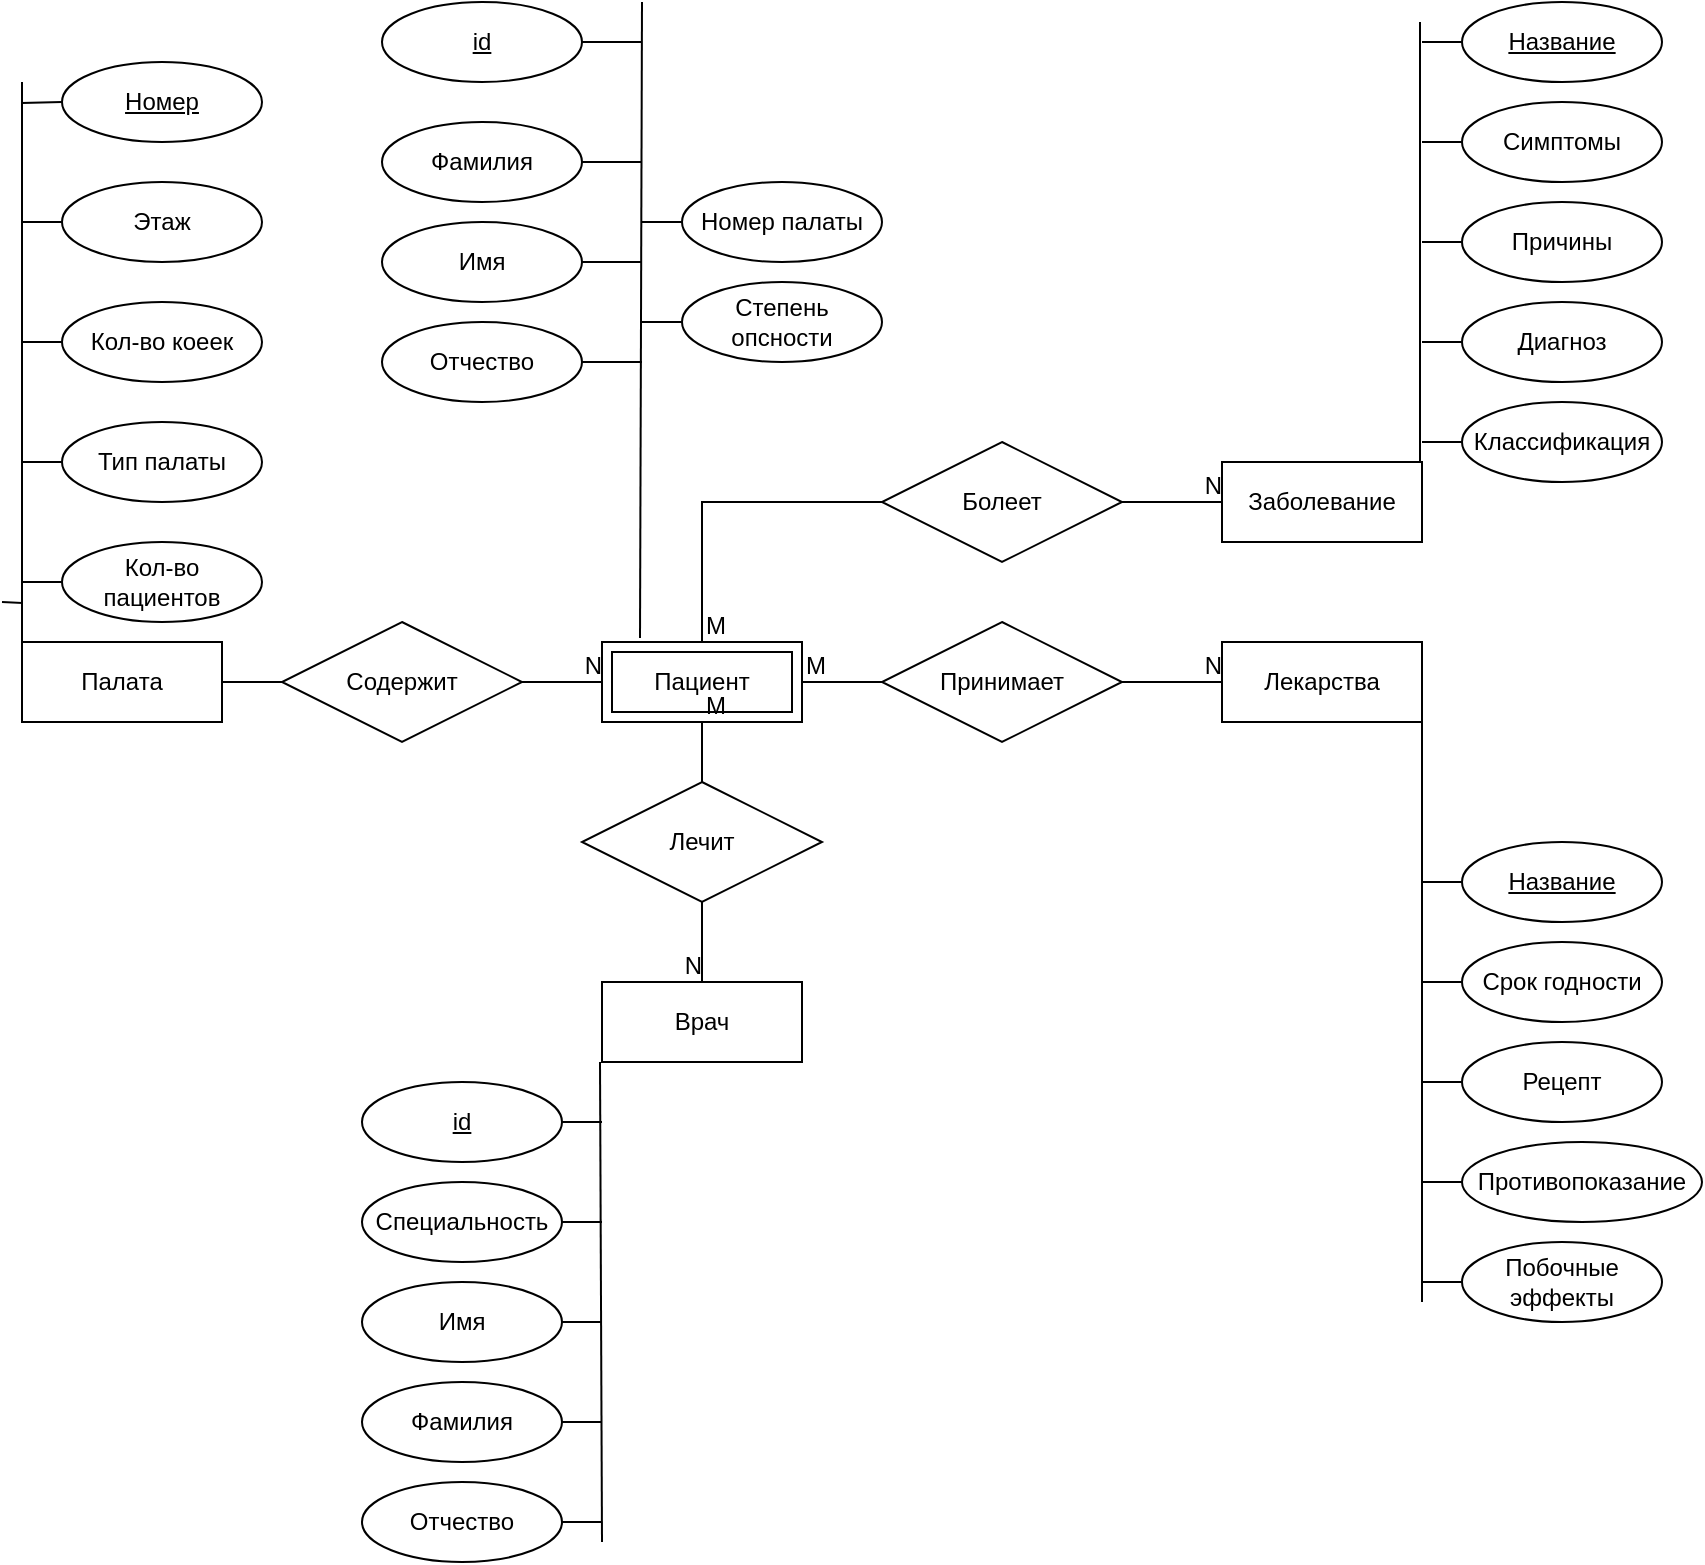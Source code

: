 <mxfile version="20.3.0" type="device"><diagram id="vlpkgMdEMgH9VOX5dHiI" name="Page-1"><mxGraphModel dx="1583" dy="1909" grid="1" gridSize="10" guides="1" tooltips="1" connect="1" arrows="1" fold="1" page="1" pageScale="1" pageWidth="850" pageHeight="1100" math="0" shadow="0"><root><mxCell id="0"/><mxCell id="1" parent="0"/><mxCell id="gPhhukDK_Y_oDujhNIIJ-1" value="Пациент" style="shape=ext;margin=3;double=1;whiteSpace=wrap;html=1;align=center;" vertex="1" parent="1"><mxGeometry x="330" y="260" width="100" height="40" as="geometry"/></mxCell><mxCell id="gPhhukDK_Y_oDujhNIIJ-2" value="Палата" style="whiteSpace=wrap;html=1;align=center;" vertex="1" parent="1"><mxGeometry x="40" y="260" width="100" height="40" as="geometry"/></mxCell><mxCell id="gPhhukDK_Y_oDujhNIIJ-3" value="Врач" style="whiteSpace=wrap;html=1;align=center;" vertex="1" parent="1"><mxGeometry x="330" y="430" width="100" height="40" as="geometry"/></mxCell><mxCell id="gPhhukDK_Y_oDujhNIIJ-4" value="Заболевание" style="whiteSpace=wrap;html=1;align=center;" vertex="1" parent="1"><mxGeometry x="640" y="170" width="100" height="40" as="geometry"/></mxCell><mxCell id="gPhhukDK_Y_oDujhNIIJ-5" value="Лекарства" style="whiteSpace=wrap;html=1;align=center;" vertex="1" parent="1"><mxGeometry x="640" y="260" width="100" height="40" as="geometry"/></mxCell><mxCell id="gPhhukDK_Y_oDujhNIIJ-9" value="" style="endArrow=none;html=1;rounded=0;entryX=0.5;entryY=0;entryDx=0;entryDy=0;exitX=0.5;exitY=1;exitDx=0;exitDy=0;" edge="1" parent="1" source="gPhhukDK_Y_oDujhNIIJ-1" target="gPhhukDK_Y_oDujhNIIJ-3"><mxGeometry relative="1" as="geometry"><mxPoint x="340" y="290" as="sourcePoint"/><mxPoint x="500" y="290" as="targetPoint"/></mxGeometry></mxCell><mxCell id="gPhhukDK_Y_oDujhNIIJ-10" value="M" style="resizable=0;html=1;align=left;verticalAlign=bottom;" connectable="0" vertex="1" parent="gPhhukDK_Y_oDujhNIIJ-9"><mxGeometry x="-1" relative="1" as="geometry"/></mxCell><mxCell id="gPhhukDK_Y_oDujhNIIJ-11" value="N" style="resizable=0;html=1;align=right;verticalAlign=bottom;" connectable="0" vertex="1" parent="gPhhukDK_Y_oDujhNIIJ-9"><mxGeometry x="1" relative="1" as="geometry"/></mxCell><mxCell id="gPhhukDK_Y_oDujhNIIJ-12" value="Лечит" style="shape=rhombus;perimeter=rhombusPerimeter;whiteSpace=wrap;html=1;align=center;" vertex="1" parent="1"><mxGeometry x="320" y="330" width="120" height="60" as="geometry"/></mxCell><mxCell id="gPhhukDK_Y_oDujhNIIJ-13" value="" style="endArrow=none;html=1;rounded=0;exitX=1;exitY=0.5;exitDx=0;exitDy=0;entryX=0;entryY=0.5;entryDx=0;entryDy=0;startArrow=none;" edge="1" parent="1" source="gPhhukDK_Y_oDujhNIIJ-15" target="gPhhukDK_Y_oDujhNIIJ-1"><mxGeometry relative="1" as="geometry"><mxPoint x="340" y="290" as="sourcePoint"/><mxPoint x="500" y="290" as="targetPoint"/></mxGeometry></mxCell><mxCell id="gPhhukDK_Y_oDujhNIIJ-14" value="N" style="resizable=0;html=1;align=right;verticalAlign=bottom;" connectable="0" vertex="1" parent="gPhhukDK_Y_oDujhNIIJ-13"><mxGeometry x="1" relative="1" as="geometry"/></mxCell><mxCell id="gPhhukDK_Y_oDujhNIIJ-15" value="Содержит" style="shape=rhombus;perimeter=rhombusPerimeter;whiteSpace=wrap;html=1;align=center;" vertex="1" parent="1"><mxGeometry x="170" y="250" width="120" height="60" as="geometry"/></mxCell><mxCell id="gPhhukDK_Y_oDujhNIIJ-16" value="" style="endArrow=none;html=1;rounded=0;exitX=1;exitY=0.5;exitDx=0;exitDy=0;entryX=0;entryY=0.5;entryDx=0;entryDy=0;" edge="1" parent="1" source="gPhhukDK_Y_oDujhNIIJ-2" target="gPhhukDK_Y_oDujhNIIJ-15"><mxGeometry relative="1" as="geometry"><mxPoint x="140" y="280" as="sourcePoint"/><mxPoint x="330" y="280" as="targetPoint"/></mxGeometry></mxCell><mxCell id="gPhhukDK_Y_oDujhNIIJ-18" value="" style="endArrow=none;html=1;rounded=0;entryX=0;entryY=0.5;entryDx=0;entryDy=0;exitX=0.5;exitY=0;exitDx=0;exitDy=0;" edge="1" parent="1" source="gPhhukDK_Y_oDujhNIIJ-1" target="gPhhukDK_Y_oDujhNIIJ-4"><mxGeometry relative="1" as="geometry"><mxPoint x="340" y="290" as="sourcePoint"/><mxPoint x="500" y="290" as="targetPoint"/><Array as="points"><mxPoint x="380" y="190"/></Array></mxGeometry></mxCell><mxCell id="gPhhukDK_Y_oDujhNIIJ-19" value="M" style="resizable=0;html=1;align=left;verticalAlign=bottom;" connectable="0" vertex="1" parent="gPhhukDK_Y_oDujhNIIJ-18"><mxGeometry x="-1" relative="1" as="geometry"/></mxCell><mxCell id="gPhhukDK_Y_oDujhNIIJ-20" value="N" style="resizable=0;html=1;align=right;verticalAlign=bottom;" connectable="0" vertex="1" parent="gPhhukDK_Y_oDujhNIIJ-18"><mxGeometry x="1" relative="1" as="geometry"/></mxCell><mxCell id="gPhhukDK_Y_oDujhNIIJ-21" value="" style="endArrow=none;html=1;rounded=0;entryX=0;entryY=0.5;entryDx=0;entryDy=0;exitX=1;exitY=0.5;exitDx=0;exitDy=0;startArrow=none;" edge="1" parent="1" source="gPhhukDK_Y_oDujhNIIJ-25" target="gPhhukDK_Y_oDujhNIIJ-5"><mxGeometry relative="1" as="geometry"><mxPoint x="340" y="290" as="sourcePoint"/><mxPoint x="500" y="290" as="targetPoint"/></mxGeometry></mxCell><mxCell id="gPhhukDK_Y_oDujhNIIJ-23" value="N" style="resizable=0;html=1;align=right;verticalAlign=bottom;" connectable="0" vertex="1" parent="gPhhukDK_Y_oDujhNIIJ-21"><mxGeometry x="1" relative="1" as="geometry"/></mxCell><mxCell id="gPhhukDK_Y_oDujhNIIJ-24" value="Болеет" style="shape=rhombus;perimeter=rhombusPerimeter;whiteSpace=wrap;html=1;align=center;" vertex="1" parent="1"><mxGeometry x="470" y="160" width="120" height="60" as="geometry"/></mxCell><mxCell id="gPhhukDK_Y_oDujhNIIJ-25" value="Принимает" style="shape=rhombus;perimeter=rhombusPerimeter;whiteSpace=wrap;html=1;align=center;" vertex="1" parent="1"><mxGeometry x="470" y="250" width="120" height="60" as="geometry"/></mxCell><mxCell id="gPhhukDK_Y_oDujhNIIJ-26" value="" style="endArrow=none;html=1;rounded=0;entryX=0;entryY=0.5;entryDx=0;entryDy=0;exitX=1;exitY=0.5;exitDx=0;exitDy=0;" edge="1" parent="1" source="gPhhukDK_Y_oDujhNIIJ-1" target="gPhhukDK_Y_oDujhNIIJ-25"><mxGeometry relative="1" as="geometry"><mxPoint x="430" y="280" as="sourcePoint"/><mxPoint x="640" y="280" as="targetPoint"/></mxGeometry></mxCell><mxCell id="gPhhukDK_Y_oDujhNIIJ-27" value="M" style="resizable=0;html=1;align=left;verticalAlign=bottom;" connectable="0" vertex="1" parent="gPhhukDK_Y_oDujhNIIJ-26"><mxGeometry x="-1" relative="1" as="geometry"/></mxCell><mxCell id="gPhhukDK_Y_oDujhNIIJ-29" value="" style="endArrow=none;html=1;rounded=0;entryX=0.19;entryY=-0.05;entryDx=0;entryDy=0;entryPerimeter=0;" edge="1" parent="1" target="gPhhukDK_Y_oDujhNIIJ-1"><mxGeometry relative="1" as="geometry"><mxPoint x="350" y="-60" as="sourcePoint"/><mxPoint x="320" y="200" as="targetPoint"/></mxGeometry></mxCell><mxCell id="gPhhukDK_Y_oDujhNIIJ-30" value="" style="endArrow=none;html=1;rounded=0;entryX=0.25;entryY=0;entryDx=0;entryDy=0;" edge="1" parent="1"><mxGeometry relative="1" as="geometry"><mxPoint x="40" y="-20" as="sourcePoint"/><mxPoint x="40" y="260" as="targetPoint"/></mxGeometry></mxCell><mxCell id="gPhhukDK_Y_oDujhNIIJ-31" value="" style="endArrow=none;html=1;rounded=0;" edge="1" parent="1"><mxGeometry relative="1" as="geometry"><mxPoint x="329" y="470" as="sourcePoint"/><mxPoint x="330" y="710" as="targetPoint"/></mxGeometry></mxCell><mxCell id="gPhhukDK_Y_oDujhNIIJ-32" value="" style="endArrow=none;html=1;rounded=0;entryX=0.25;entryY=0;entryDx=0;entryDy=0;" edge="1" parent="1"><mxGeometry relative="1" as="geometry"><mxPoint x="739" y="-50" as="sourcePoint"/><mxPoint x="739" y="170" as="targetPoint"/></mxGeometry></mxCell><mxCell id="gPhhukDK_Y_oDujhNIIJ-33" value="" style="endArrow=none;html=1;rounded=0;" edge="1" parent="1"><mxGeometry relative="1" as="geometry"><mxPoint x="740" y="300" as="sourcePoint"/><mxPoint x="740" y="590" as="targetPoint"/></mxGeometry></mxCell><mxCell id="gPhhukDK_Y_oDujhNIIJ-43" style="edgeStyle=orthogonalEdgeStyle;rounded=0;orthogonalLoop=1;jettySize=auto;html=1;exitX=0;exitY=0.5;exitDx=0;exitDy=0;endArrow=none;endFill=0;" edge="1" parent="1"><mxGeometry relative="1" as="geometry"><mxPoint x="40" y="50" as="targetPoint"/><mxPoint x="60" y="-10" as="sourcePoint"/></mxGeometry></mxCell><mxCell id="gPhhukDK_Y_oDujhNIIJ-44" style="edgeStyle=orthogonalEdgeStyle;rounded=0;orthogonalLoop=1;jettySize=auto;html=1;exitX=0;exitY=0.5;exitDx=0;exitDy=0;endArrow=none;endFill=0;" edge="1" parent="1" source="gPhhukDK_Y_oDujhNIIJ-38"><mxGeometry relative="1" as="geometry"><mxPoint x="40" y="110" as="targetPoint"/></mxGeometry></mxCell><mxCell id="gPhhukDK_Y_oDujhNIIJ-38" value="Этаж" style="ellipse;whiteSpace=wrap;html=1;align=center;" vertex="1" parent="1"><mxGeometry x="60" y="30" width="100" height="40" as="geometry"/></mxCell><mxCell id="gPhhukDK_Y_oDujhNIIJ-45" style="edgeStyle=orthogonalEdgeStyle;rounded=0;orthogonalLoop=1;jettySize=auto;html=1;endArrow=none;endFill=0;" edge="1" parent="1" source="gPhhukDK_Y_oDujhNIIJ-39"><mxGeometry relative="1" as="geometry"><mxPoint x="40" y="170" as="targetPoint"/></mxGeometry></mxCell><mxCell id="gPhhukDK_Y_oDujhNIIJ-39" value="Кол-во коеек" style="ellipse;whiteSpace=wrap;html=1;align=center;" vertex="1" parent="1"><mxGeometry x="60" y="90" width="100" height="40" as="geometry"/></mxCell><mxCell id="gPhhukDK_Y_oDujhNIIJ-46" style="edgeStyle=orthogonalEdgeStyle;rounded=0;orthogonalLoop=1;jettySize=auto;html=1;endArrow=none;endFill=0;" edge="1" parent="1" source="gPhhukDK_Y_oDujhNIIJ-40"><mxGeometry relative="1" as="geometry"><mxPoint x="30" y="240" as="targetPoint"/></mxGeometry></mxCell><mxCell id="gPhhukDK_Y_oDujhNIIJ-40" value="Кол-во пациентов" style="ellipse;whiteSpace=wrap;html=1;align=center;" vertex="1" parent="1"><mxGeometry x="60" y="210" width="100" height="40" as="geometry"/></mxCell><mxCell id="gPhhukDK_Y_oDujhNIIJ-55" style="edgeStyle=orthogonalEdgeStyle;rounded=0;orthogonalLoop=1;jettySize=auto;html=1;endArrow=none;endFill=0;" edge="1" parent="1" source="gPhhukDK_Y_oDujhNIIJ-47"><mxGeometry relative="1" as="geometry"><mxPoint x="350" y="-40" as="targetPoint"/></mxGeometry></mxCell><mxCell id="gPhhukDK_Y_oDujhNIIJ-47" value="id" style="ellipse;whiteSpace=wrap;html=1;align=center;fontStyle=4;" vertex="1" parent="1"><mxGeometry x="220" y="-60" width="100" height="40" as="geometry"/></mxCell><mxCell id="gPhhukDK_Y_oDujhNIIJ-56" style="edgeStyle=orthogonalEdgeStyle;rounded=0;orthogonalLoop=1;jettySize=auto;html=1;endArrow=none;endFill=0;" edge="1" parent="1" source="gPhhukDK_Y_oDujhNIIJ-48"><mxGeometry relative="1" as="geometry"><mxPoint x="350" y="20" as="targetPoint"/></mxGeometry></mxCell><mxCell id="gPhhukDK_Y_oDujhNIIJ-48" value="Фамилия" style="ellipse;whiteSpace=wrap;html=1;align=center;" vertex="1" parent="1"><mxGeometry x="220" width="100" height="40" as="geometry"/></mxCell><mxCell id="gPhhukDK_Y_oDujhNIIJ-57" style="edgeStyle=orthogonalEdgeStyle;rounded=0;orthogonalLoop=1;jettySize=auto;html=1;endArrow=none;endFill=0;" edge="1" parent="1" source="gPhhukDK_Y_oDujhNIIJ-49"><mxGeometry relative="1" as="geometry"><mxPoint x="350" y="70" as="targetPoint"/></mxGeometry></mxCell><mxCell id="gPhhukDK_Y_oDujhNIIJ-49" value="Имя" style="ellipse;whiteSpace=wrap;html=1;align=center;" vertex="1" parent="1"><mxGeometry x="220" y="50" width="100" height="40" as="geometry"/></mxCell><mxCell id="gPhhukDK_Y_oDujhNIIJ-58" style="edgeStyle=orthogonalEdgeStyle;rounded=0;orthogonalLoop=1;jettySize=auto;html=1;endArrow=none;endFill=0;" edge="1" parent="1" source="gPhhukDK_Y_oDujhNIIJ-50"><mxGeometry relative="1" as="geometry"><mxPoint x="350" y="120" as="targetPoint"/></mxGeometry></mxCell><mxCell id="gPhhukDK_Y_oDujhNIIJ-50" value="Отчество" style="ellipse;whiteSpace=wrap;html=1;align=center;" vertex="1" parent="1"><mxGeometry x="220" y="100" width="100" height="40" as="geometry"/></mxCell><mxCell id="gPhhukDK_Y_oDujhNIIJ-70" style="edgeStyle=orthogonalEdgeStyle;rounded=0;orthogonalLoop=1;jettySize=auto;html=1;endArrow=none;endFill=0;" edge="1" parent="1"><mxGeometry relative="1" as="geometry"><mxPoint x="740" y="-40" as="targetPoint"/><mxPoint x="760" y="-40" as="sourcePoint"/></mxGeometry></mxCell><mxCell id="gPhhukDK_Y_oDujhNIIJ-71" style="edgeStyle=orthogonalEdgeStyle;rounded=0;orthogonalLoop=1;jettySize=auto;html=1;endArrow=none;endFill=0;" edge="1" parent="1" source="gPhhukDK_Y_oDujhNIIJ-63"><mxGeometry relative="1" as="geometry"><mxPoint x="740" y="10" as="targetPoint"/></mxGeometry></mxCell><mxCell id="gPhhukDK_Y_oDujhNIIJ-63" value="Симптомы" style="ellipse;whiteSpace=wrap;html=1;align=center;" vertex="1" parent="1"><mxGeometry x="760" y="-10" width="100" height="40" as="geometry"/></mxCell><mxCell id="gPhhukDK_Y_oDujhNIIJ-72" style="edgeStyle=orthogonalEdgeStyle;rounded=0;orthogonalLoop=1;jettySize=auto;html=1;endArrow=none;endFill=0;" edge="1" parent="1" source="gPhhukDK_Y_oDujhNIIJ-64"><mxGeometry relative="1" as="geometry"><mxPoint x="740" y="60" as="targetPoint"/></mxGeometry></mxCell><mxCell id="gPhhukDK_Y_oDujhNIIJ-64" value="Причины" style="ellipse;whiteSpace=wrap;html=1;align=center;" vertex="1" parent="1"><mxGeometry x="760" y="40" width="100" height="40" as="geometry"/></mxCell><mxCell id="gPhhukDK_Y_oDujhNIIJ-73" style="edgeStyle=orthogonalEdgeStyle;rounded=0;orthogonalLoop=1;jettySize=auto;html=1;endArrow=none;endFill=0;" edge="1" parent="1" source="gPhhukDK_Y_oDujhNIIJ-65"><mxGeometry relative="1" as="geometry"><mxPoint x="740" y="110" as="targetPoint"/></mxGeometry></mxCell><mxCell id="gPhhukDK_Y_oDujhNIIJ-65" value="Диагноз" style="ellipse;whiteSpace=wrap;html=1;align=center;" vertex="1" parent="1"><mxGeometry x="760" y="90" width="100" height="40" as="geometry"/></mxCell><mxCell id="gPhhukDK_Y_oDujhNIIJ-74" style="edgeStyle=orthogonalEdgeStyle;rounded=0;orthogonalLoop=1;jettySize=auto;html=1;endArrow=none;endFill=0;" edge="1" parent="1" source="gPhhukDK_Y_oDujhNIIJ-68"><mxGeometry relative="1" as="geometry"><mxPoint x="740" y="160" as="targetPoint"/></mxGeometry></mxCell><mxCell id="gPhhukDK_Y_oDujhNIIJ-68" value="Классификация" style="ellipse;whiteSpace=wrap;html=1;align=center;" vertex="1" parent="1"><mxGeometry x="760" y="140" width="100" height="40" as="geometry"/></mxCell><mxCell id="gPhhukDK_Y_oDujhNIIJ-82" style="edgeStyle=orthogonalEdgeStyle;rounded=0;orthogonalLoop=1;jettySize=auto;html=1;endArrow=none;endFill=0;" edge="1" parent="1"><mxGeometry relative="1" as="geometry"><mxPoint x="740" y="380" as="targetPoint"/><mxPoint x="760" y="380" as="sourcePoint"/></mxGeometry></mxCell><mxCell id="gPhhukDK_Y_oDujhNIIJ-83" style="edgeStyle=orthogonalEdgeStyle;rounded=0;orthogonalLoop=1;jettySize=auto;html=1;endArrow=none;endFill=0;" edge="1" parent="1" source="gPhhukDK_Y_oDujhNIIJ-78"><mxGeometry relative="1" as="geometry"><mxPoint x="740" y="430" as="targetPoint"/></mxGeometry></mxCell><mxCell id="gPhhukDK_Y_oDujhNIIJ-78" value="Срок годности" style="ellipse;whiteSpace=wrap;html=1;align=center;" vertex="1" parent="1"><mxGeometry x="760" y="410" width="100" height="40" as="geometry"/></mxCell><mxCell id="gPhhukDK_Y_oDujhNIIJ-84" style="edgeStyle=orthogonalEdgeStyle;rounded=0;orthogonalLoop=1;jettySize=auto;html=1;endArrow=none;endFill=0;" edge="1" parent="1" source="gPhhukDK_Y_oDujhNIIJ-79"><mxGeometry relative="1" as="geometry"><mxPoint x="740" y="480" as="targetPoint"/></mxGeometry></mxCell><mxCell id="gPhhukDK_Y_oDujhNIIJ-79" value="Рецепт" style="ellipse;whiteSpace=wrap;html=1;align=center;" vertex="1" parent="1"><mxGeometry x="760" y="460" width="100" height="40" as="geometry"/></mxCell><mxCell id="gPhhukDK_Y_oDujhNIIJ-85" style="edgeStyle=orthogonalEdgeStyle;rounded=0;orthogonalLoop=1;jettySize=auto;html=1;endArrow=none;endFill=0;" edge="1" parent="1" source="gPhhukDK_Y_oDujhNIIJ-80"><mxGeometry relative="1" as="geometry"><mxPoint x="740" y="530" as="targetPoint"/></mxGeometry></mxCell><mxCell id="gPhhukDK_Y_oDujhNIIJ-80" value="Противопоказание" style="ellipse;whiteSpace=wrap;html=1;align=center;" vertex="1" parent="1"><mxGeometry x="760" y="510" width="120" height="40" as="geometry"/></mxCell><mxCell id="gPhhukDK_Y_oDujhNIIJ-86" style="edgeStyle=orthogonalEdgeStyle;rounded=0;orthogonalLoop=1;jettySize=auto;html=1;endArrow=none;endFill=0;" edge="1" parent="1" source="gPhhukDK_Y_oDujhNIIJ-81"><mxGeometry relative="1" as="geometry"><mxPoint x="740" y="580" as="targetPoint"/></mxGeometry></mxCell><mxCell id="gPhhukDK_Y_oDujhNIIJ-81" value="Побочные эффекты" style="ellipse;whiteSpace=wrap;html=1;align=center;" vertex="1" parent="1"><mxGeometry x="760" y="560" width="100" height="40" as="geometry"/></mxCell><mxCell id="gPhhukDK_Y_oDujhNIIJ-92" style="edgeStyle=orthogonalEdgeStyle;rounded=0;orthogonalLoop=1;jettySize=auto;html=1;endArrow=none;endFill=0;" edge="1" parent="1" source="gPhhukDK_Y_oDujhNIIJ-87"><mxGeometry relative="1" as="geometry"><mxPoint x="330" y="500" as="targetPoint"/></mxGeometry></mxCell><mxCell id="gPhhukDK_Y_oDujhNIIJ-87" value="id" style="ellipse;whiteSpace=wrap;html=1;align=center;fontStyle=4;" vertex="1" parent="1"><mxGeometry x="210" y="480" width="100" height="40" as="geometry"/></mxCell><mxCell id="gPhhukDK_Y_oDujhNIIJ-93" style="edgeStyle=orthogonalEdgeStyle;rounded=0;orthogonalLoop=1;jettySize=auto;html=1;endArrow=none;endFill=0;" edge="1" parent="1" source="gPhhukDK_Y_oDujhNIIJ-88"><mxGeometry relative="1" as="geometry"><mxPoint x="330" y="550" as="targetPoint"/></mxGeometry></mxCell><mxCell id="gPhhukDK_Y_oDujhNIIJ-88" value="Специальность" style="ellipse;whiteSpace=wrap;html=1;align=center;" vertex="1" parent="1"><mxGeometry x="210" y="530" width="100" height="40" as="geometry"/></mxCell><mxCell id="gPhhukDK_Y_oDujhNIIJ-94" style="edgeStyle=orthogonalEdgeStyle;rounded=0;orthogonalLoop=1;jettySize=auto;html=1;endArrow=none;endFill=0;" edge="1" parent="1" source="gPhhukDK_Y_oDujhNIIJ-89"><mxGeometry relative="1" as="geometry"><mxPoint x="330" y="600" as="targetPoint"/></mxGeometry></mxCell><mxCell id="gPhhukDK_Y_oDujhNIIJ-89" value="Имя" style="ellipse;whiteSpace=wrap;html=1;align=center;" vertex="1" parent="1"><mxGeometry x="210" y="580" width="100" height="40" as="geometry"/></mxCell><mxCell id="gPhhukDK_Y_oDujhNIIJ-95" style="edgeStyle=orthogonalEdgeStyle;rounded=0;orthogonalLoop=1;jettySize=auto;html=1;endArrow=none;endFill=0;" edge="1" parent="1" source="gPhhukDK_Y_oDujhNIIJ-90"><mxGeometry relative="1" as="geometry"><mxPoint x="330" y="650" as="targetPoint"/></mxGeometry></mxCell><mxCell id="gPhhukDK_Y_oDujhNIIJ-90" value="Фамилия" style="ellipse;whiteSpace=wrap;html=1;align=center;" vertex="1" parent="1"><mxGeometry x="210" y="630" width="100" height="40" as="geometry"/></mxCell><mxCell id="gPhhukDK_Y_oDujhNIIJ-96" style="edgeStyle=orthogonalEdgeStyle;rounded=0;orthogonalLoop=1;jettySize=auto;html=1;endArrow=none;endFill=0;" edge="1" parent="1" source="gPhhukDK_Y_oDujhNIIJ-91"><mxGeometry relative="1" as="geometry"><mxPoint x="330" y="700" as="targetPoint"/></mxGeometry></mxCell><mxCell id="gPhhukDK_Y_oDujhNIIJ-91" value="Отчество" style="ellipse;whiteSpace=wrap;html=1;align=center;" vertex="1" parent="1"><mxGeometry x="210" y="680" width="100" height="40" as="geometry"/></mxCell><mxCell id="gPhhukDK_Y_oDujhNIIJ-98" style="edgeStyle=orthogonalEdgeStyle;rounded=0;orthogonalLoop=1;jettySize=auto;html=1;endArrow=none;endFill=0;" edge="1" parent="1" source="gPhhukDK_Y_oDujhNIIJ-97"><mxGeometry relative="1" as="geometry"><mxPoint x="350" y="50" as="targetPoint"/></mxGeometry></mxCell><mxCell id="gPhhukDK_Y_oDujhNIIJ-97" value="Номер палаты" style="ellipse;whiteSpace=wrap;html=1;align=center;" vertex="1" parent="1"><mxGeometry x="370" y="30" width="100" height="40" as="geometry"/></mxCell><mxCell id="gPhhukDK_Y_oDujhNIIJ-105" style="edgeStyle=orthogonalEdgeStyle;rounded=0;orthogonalLoop=1;jettySize=auto;html=1;endArrow=none;endFill=0;" edge="1" parent="1" source="gPhhukDK_Y_oDujhNIIJ-104"><mxGeometry relative="1" as="geometry"><mxPoint x="350" y="100" as="targetPoint"/></mxGeometry></mxCell><mxCell id="gPhhukDK_Y_oDujhNIIJ-104" value="Степень опсности" style="ellipse;whiteSpace=wrap;html=1;align=center;" vertex="1" parent="1"><mxGeometry x="370" y="80" width="100" height="40" as="geometry"/></mxCell><mxCell id="gPhhukDK_Y_oDujhNIIJ-109" style="edgeStyle=orthogonalEdgeStyle;rounded=0;orthogonalLoop=1;jettySize=auto;html=1;endArrow=none;endFill=0;" edge="1" parent="1" source="gPhhukDK_Y_oDujhNIIJ-108"><mxGeometry relative="1" as="geometry"><mxPoint x="40" y="170" as="targetPoint"/></mxGeometry></mxCell><mxCell id="gPhhukDK_Y_oDujhNIIJ-108" value="Тип палаты" style="ellipse;whiteSpace=wrap;html=1;align=center;" vertex="1" parent="1"><mxGeometry x="60" y="150" width="100" height="40" as="geometry"/></mxCell><mxCell id="gPhhukDK_Y_oDujhNIIJ-110" value="Номер" style="ellipse;whiteSpace=wrap;html=1;align=center;fontStyle=4;" vertex="1" parent="1"><mxGeometry x="60" y="-30" width="100" height="40" as="geometry"/></mxCell><mxCell id="gPhhukDK_Y_oDujhNIIJ-111" value="Название" style="ellipse;whiteSpace=wrap;html=1;align=center;fontStyle=4;" vertex="1" parent="1"><mxGeometry x="760" y="360" width="100" height="40" as="geometry"/></mxCell><mxCell id="gPhhukDK_Y_oDujhNIIJ-112" value="Название" style="ellipse;whiteSpace=wrap;html=1;align=center;fontStyle=4;" vertex="1" parent="1"><mxGeometry x="760" y="-60" width="100" height="40" as="geometry"/></mxCell></root></mxGraphModel></diagram></mxfile>